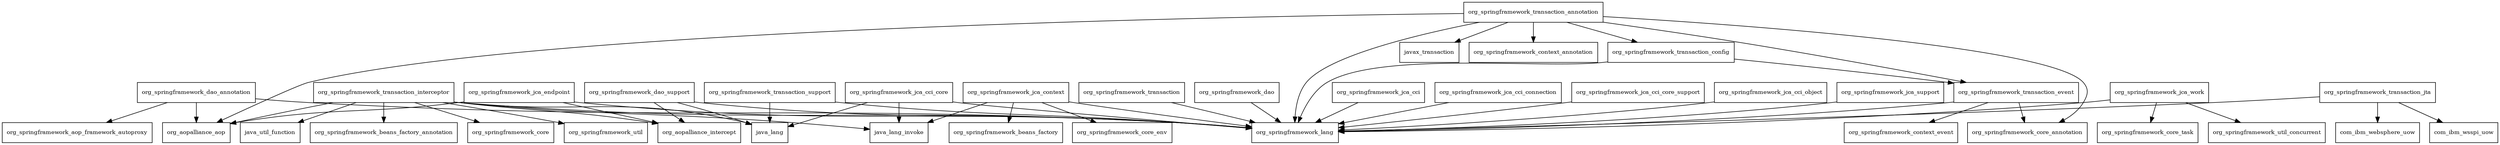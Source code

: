 digraph spring_tx_5_0_4_RELEASE_package_dependencies {
  node [shape = box, fontsize=10.0];
  org_springframework_dao -> org_springframework_lang;
  org_springframework_dao_annotation -> org_aopalliance_aop;
  org_springframework_dao_annotation -> org_springframework_aop_framework_autoproxy;
  org_springframework_dao_annotation -> org_springframework_lang;
  org_springframework_dao_support -> java_lang;
  org_springframework_dao_support -> org_aopalliance_intercept;
  org_springframework_dao_support -> org_springframework_lang;
  org_springframework_jca_cci -> org_springframework_lang;
  org_springframework_jca_cci_connection -> org_springframework_lang;
  org_springframework_jca_cci_core -> java_lang;
  org_springframework_jca_cci_core -> java_lang_invoke;
  org_springframework_jca_cci_core -> org_springframework_lang;
  org_springframework_jca_cci_core_support -> org_springframework_lang;
  org_springframework_jca_cci_object -> org_springframework_lang;
  org_springframework_jca_context -> java_lang_invoke;
  org_springframework_jca_context -> org_springframework_beans_factory;
  org_springframework_jca_context -> org_springframework_core_env;
  org_springframework_jca_context -> org_springframework_lang;
  org_springframework_jca_endpoint -> org_aopalliance_aop;
  org_springframework_jca_endpoint -> org_aopalliance_intercept;
  org_springframework_jca_endpoint -> org_springframework_lang;
  org_springframework_jca_support -> org_springframework_lang;
  org_springframework_jca_work -> org_springframework_core_task;
  org_springframework_jca_work -> org_springframework_lang;
  org_springframework_jca_work -> org_springframework_util_concurrent;
  org_springframework_transaction -> org_springframework_lang;
  org_springframework_transaction_annotation -> javax_transaction;
  org_springframework_transaction_annotation -> org_aopalliance_aop;
  org_springframework_transaction_annotation -> org_springframework_context_annotation;
  org_springframework_transaction_annotation -> org_springframework_core_annotation;
  org_springframework_transaction_annotation -> org_springframework_lang;
  org_springframework_transaction_annotation -> org_springframework_transaction_config;
  org_springframework_transaction_annotation -> org_springframework_transaction_event;
  org_springframework_transaction_config -> org_springframework_lang;
  org_springframework_transaction_config -> org_springframework_transaction_event;
  org_springframework_transaction_event -> org_springframework_context_event;
  org_springframework_transaction_event -> org_springframework_core_annotation;
  org_springframework_transaction_event -> org_springframework_lang;
  org_springframework_transaction_interceptor -> java_lang;
  org_springframework_transaction_interceptor -> java_lang_invoke;
  org_springframework_transaction_interceptor -> java_util_function;
  org_springframework_transaction_interceptor -> org_aopalliance_aop;
  org_springframework_transaction_interceptor -> org_aopalliance_intercept;
  org_springframework_transaction_interceptor -> org_springframework_beans_factory_annotation;
  org_springframework_transaction_interceptor -> org_springframework_core;
  org_springframework_transaction_interceptor -> org_springframework_lang;
  org_springframework_transaction_interceptor -> org_springframework_util;
  org_springframework_transaction_jta -> com_ibm_websphere_uow;
  org_springframework_transaction_jta -> com_ibm_wsspi_uow;
  org_springframework_transaction_jta -> org_springframework_lang;
  org_springframework_transaction_support -> java_lang;
  org_springframework_transaction_support -> org_springframework_lang;
}
